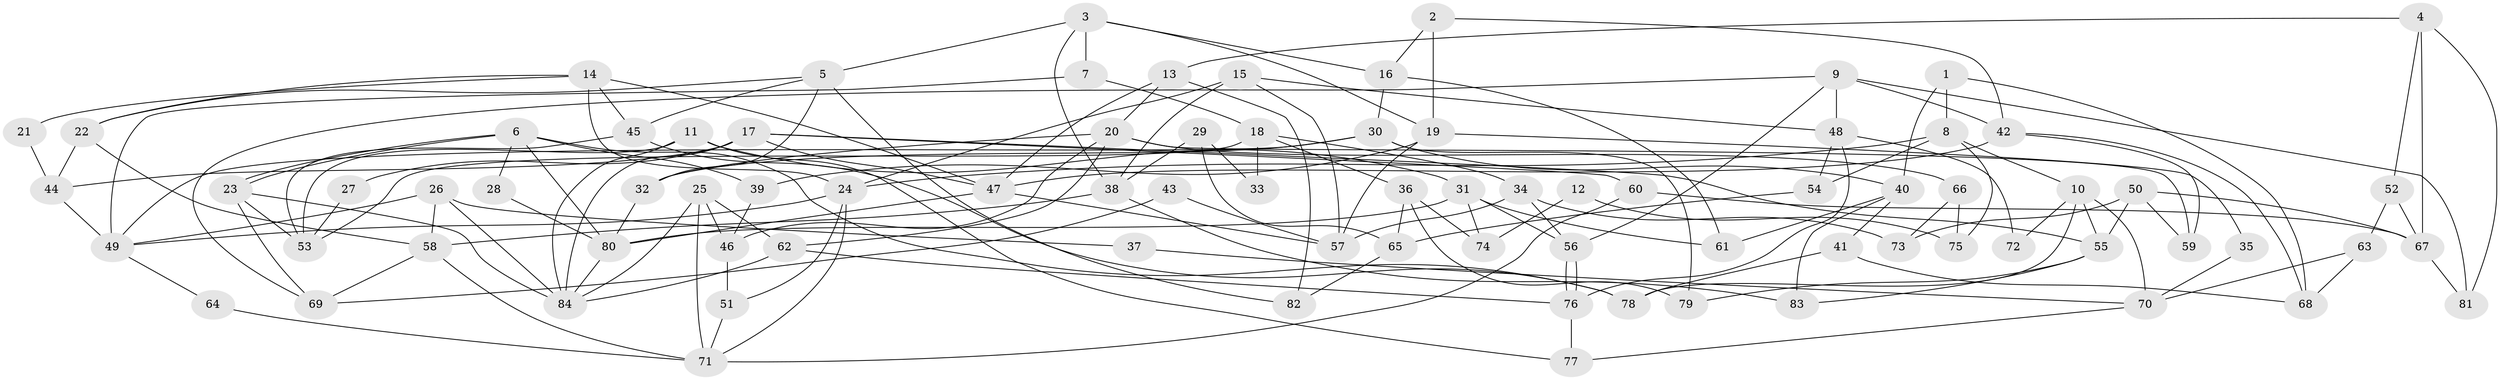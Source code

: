 // coarse degree distribution, {3: 0.2857142857142857, 10: 0.09523809523809523, 11: 0.023809523809523808, 15: 0.023809523809523808, 5: 0.11904761904761904, 6: 0.09523809523809523, 7: 0.023809523809523808, 2: 0.16666666666666666, 9: 0.047619047619047616, 14: 0.023809523809523808, 4: 0.07142857142857142, 8: 0.023809523809523808}
// Generated by graph-tools (version 1.1) at 2025/18/03/04/25 18:18:55]
// undirected, 84 vertices, 168 edges
graph export_dot {
graph [start="1"]
  node [color=gray90,style=filled];
  1;
  2;
  3;
  4;
  5;
  6;
  7;
  8;
  9;
  10;
  11;
  12;
  13;
  14;
  15;
  16;
  17;
  18;
  19;
  20;
  21;
  22;
  23;
  24;
  25;
  26;
  27;
  28;
  29;
  30;
  31;
  32;
  33;
  34;
  35;
  36;
  37;
  38;
  39;
  40;
  41;
  42;
  43;
  44;
  45;
  46;
  47;
  48;
  49;
  50;
  51;
  52;
  53;
  54;
  55;
  56;
  57;
  58;
  59;
  60;
  61;
  62;
  63;
  64;
  65;
  66;
  67;
  68;
  69;
  70;
  71;
  72;
  73;
  74;
  75;
  76;
  77;
  78;
  79;
  80;
  81;
  82;
  83;
  84;
  1 -- 40;
  1 -- 68;
  1 -- 8;
  2 -- 19;
  2 -- 16;
  2 -- 42;
  3 -- 38;
  3 -- 16;
  3 -- 5;
  3 -- 7;
  3 -- 19;
  4 -- 13;
  4 -- 67;
  4 -- 52;
  4 -- 81;
  5 -- 22;
  5 -- 32;
  5 -- 45;
  5 -- 82;
  6 -- 80;
  6 -- 23;
  6 -- 23;
  6 -- 28;
  6 -- 39;
  6 -- 78;
  7 -- 49;
  7 -- 18;
  8 -- 24;
  8 -- 10;
  8 -- 54;
  8 -- 75;
  9 -- 56;
  9 -- 42;
  9 -- 48;
  9 -- 69;
  9 -- 81;
  10 -- 78;
  10 -- 55;
  10 -- 70;
  10 -- 72;
  11 -- 84;
  11 -- 53;
  11 -- 31;
  11 -- 77;
  12 -- 74;
  12 -- 75;
  13 -- 20;
  13 -- 47;
  13 -- 82;
  14 -- 47;
  14 -- 22;
  14 -- 21;
  14 -- 24;
  14 -- 45;
  15 -- 57;
  15 -- 48;
  15 -- 24;
  15 -- 38;
  16 -- 61;
  16 -- 30;
  17 -- 47;
  17 -- 84;
  17 -- 27;
  17 -- 44;
  17 -- 55;
  17 -- 60;
  18 -- 53;
  18 -- 33;
  18 -- 34;
  18 -- 36;
  19 -- 57;
  19 -- 35;
  19 -- 39;
  20 -- 46;
  20 -- 59;
  20 -- 32;
  20 -- 62;
  20 -- 66;
  21 -- 44;
  22 -- 44;
  22 -- 58;
  23 -- 84;
  23 -- 53;
  23 -- 69;
  24 -- 49;
  24 -- 51;
  24 -- 71;
  25 -- 62;
  25 -- 46;
  25 -- 71;
  25 -- 84;
  26 -- 58;
  26 -- 84;
  26 -- 37;
  26 -- 49;
  27 -- 53;
  28 -- 80;
  29 -- 65;
  29 -- 38;
  29 -- 33;
  30 -- 32;
  30 -- 49;
  30 -- 40;
  30 -- 79;
  31 -- 80;
  31 -- 56;
  31 -- 61;
  31 -- 74;
  32 -- 80;
  34 -- 56;
  34 -- 57;
  34 -- 73;
  35 -- 70;
  36 -- 79;
  36 -- 65;
  36 -- 74;
  37 -- 70;
  38 -- 58;
  38 -- 83;
  39 -- 46;
  40 -- 83;
  40 -- 41;
  40 -- 61;
  41 -- 78;
  41 -- 68;
  42 -- 68;
  42 -- 47;
  42 -- 59;
  43 -- 69;
  43 -- 57;
  44 -- 49;
  45 -- 53;
  45 -- 78;
  46 -- 51;
  47 -- 80;
  47 -- 57;
  48 -- 54;
  48 -- 72;
  48 -- 76;
  49 -- 64;
  50 -- 55;
  50 -- 67;
  50 -- 59;
  50 -- 73;
  51 -- 71;
  52 -- 67;
  52 -- 63;
  54 -- 65;
  55 -- 79;
  55 -- 83;
  56 -- 76;
  56 -- 76;
  58 -- 71;
  58 -- 69;
  60 -- 71;
  60 -- 67;
  62 -- 76;
  62 -- 84;
  63 -- 70;
  63 -- 68;
  64 -- 71;
  65 -- 82;
  66 -- 73;
  66 -- 75;
  67 -- 81;
  70 -- 77;
  76 -- 77;
  80 -- 84;
}
